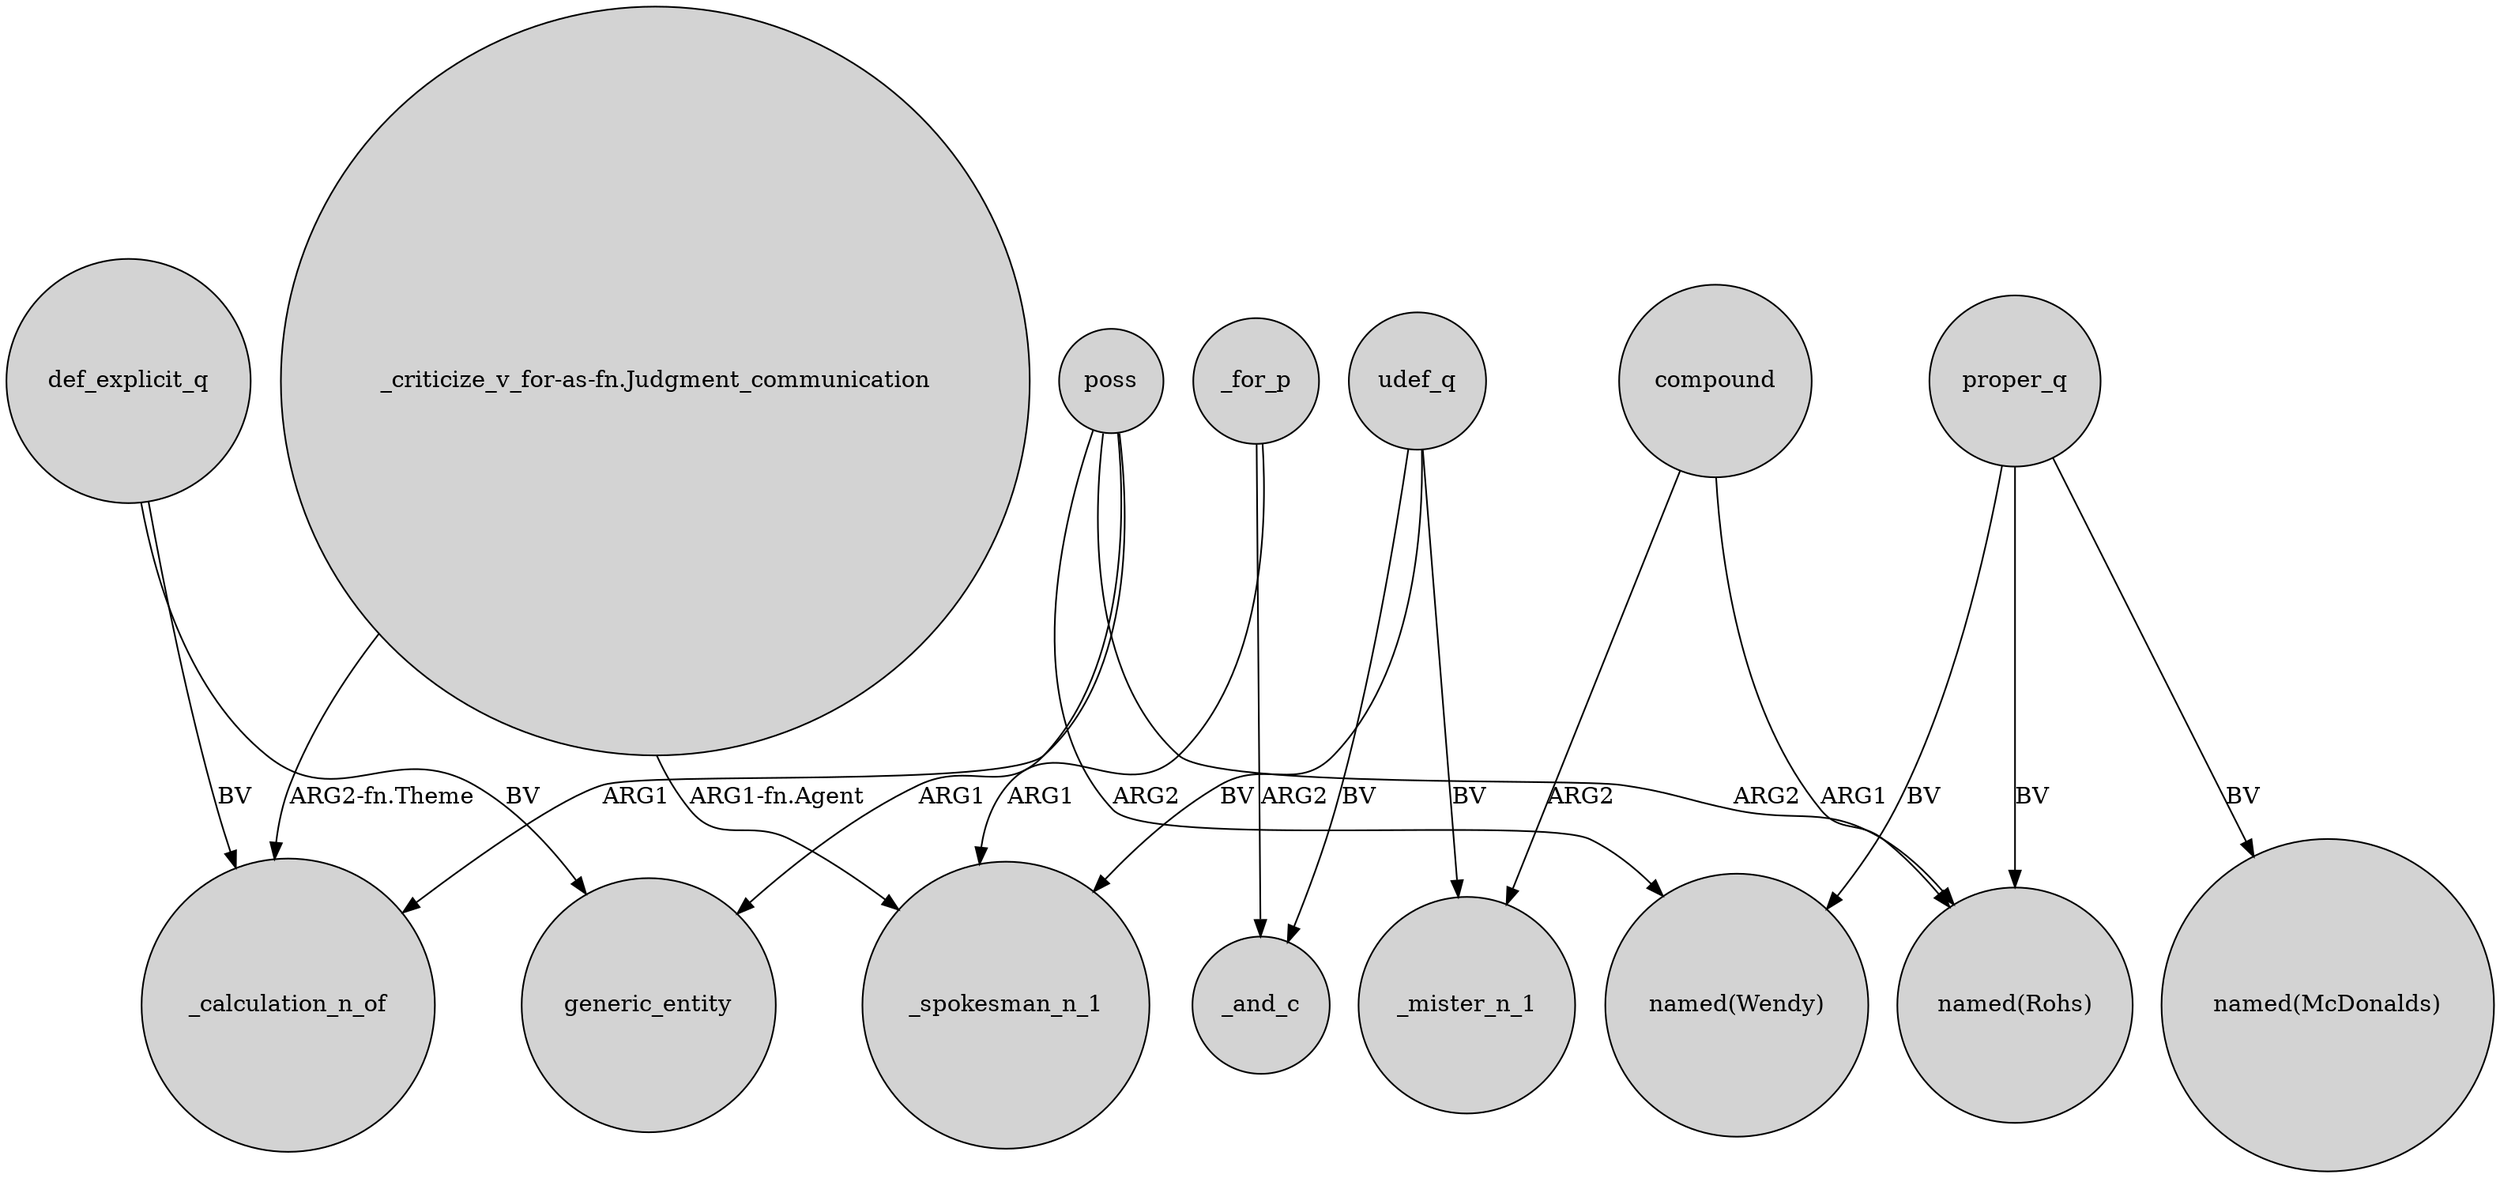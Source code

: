 digraph {
	node [shape=circle style=filled]
	def_explicit_q -> generic_entity [label=BV]
	"_criticize_v_for-as-fn.Judgment_communication" -> _calculation_n_of [label="ARG2-fn.Theme"]
	proper_q -> "named(Rohs)" [label=BV]
	poss -> "named(Wendy)" [label=ARG2]
	proper_q -> "named(McDonalds)" [label=BV]
	_for_p -> _and_c [label=ARG2]
	_for_p -> _spokesman_n_1 [label=ARG1]
	"_criticize_v_for-as-fn.Judgment_communication" -> _spokesman_n_1 [label="ARG1-fn.Agent"]
	poss -> generic_entity [label=ARG1]
	compound -> "named(Rohs)" [label=ARG1]
	udef_q -> _mister_n_1 [label=BV]
	poss -> _calculation_n_of [label=ARG1]
	proper_q -> "named(Wendy)" [label=BV]
	udef_q -> _and_c [label=BV]
	udef_q -> _spokesman_n_1 [label=BV]
	poss -> "named(Rohs)" [label=ARG2]
	compound -> _mister_n_1 [label=ARG2]
	def_explicit_q -> _calculation_n_of [label=BV]
}

